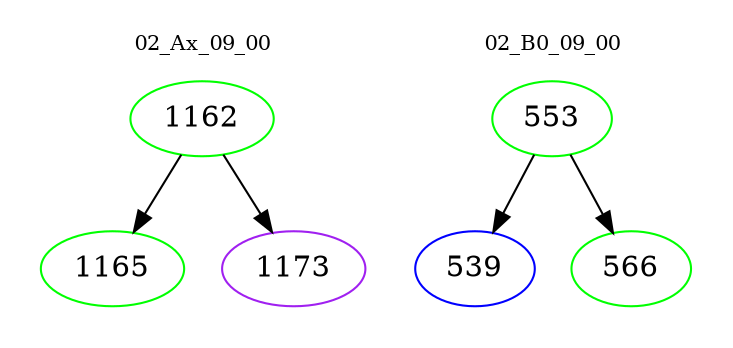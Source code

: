 digraph{
subgraph cluster_0 {
color = white
label = "02_Ax_09_00";
fontsize=10;
T0_1162 [label="1162", color="green"]
T0_1162 -> T0_1165 [color="black"]
T0_1165 [label="1165", color="green"]
T0_1162 -> T0_1173 [color="black"]
T0_1173 [label="1173", color="purple"]
}
subgraph cluster_1 {
color = white
label = "02_B0_09_00";
fontsize=10;
T1_553 [label="553", color="green"]
T1_553 -> T1_539 [color="black"]
T1_539 [label="539", color="blue"]
T1_553 -> T1_566 [color="black"]
T1_566 [label="566", color="green"]
}
}
